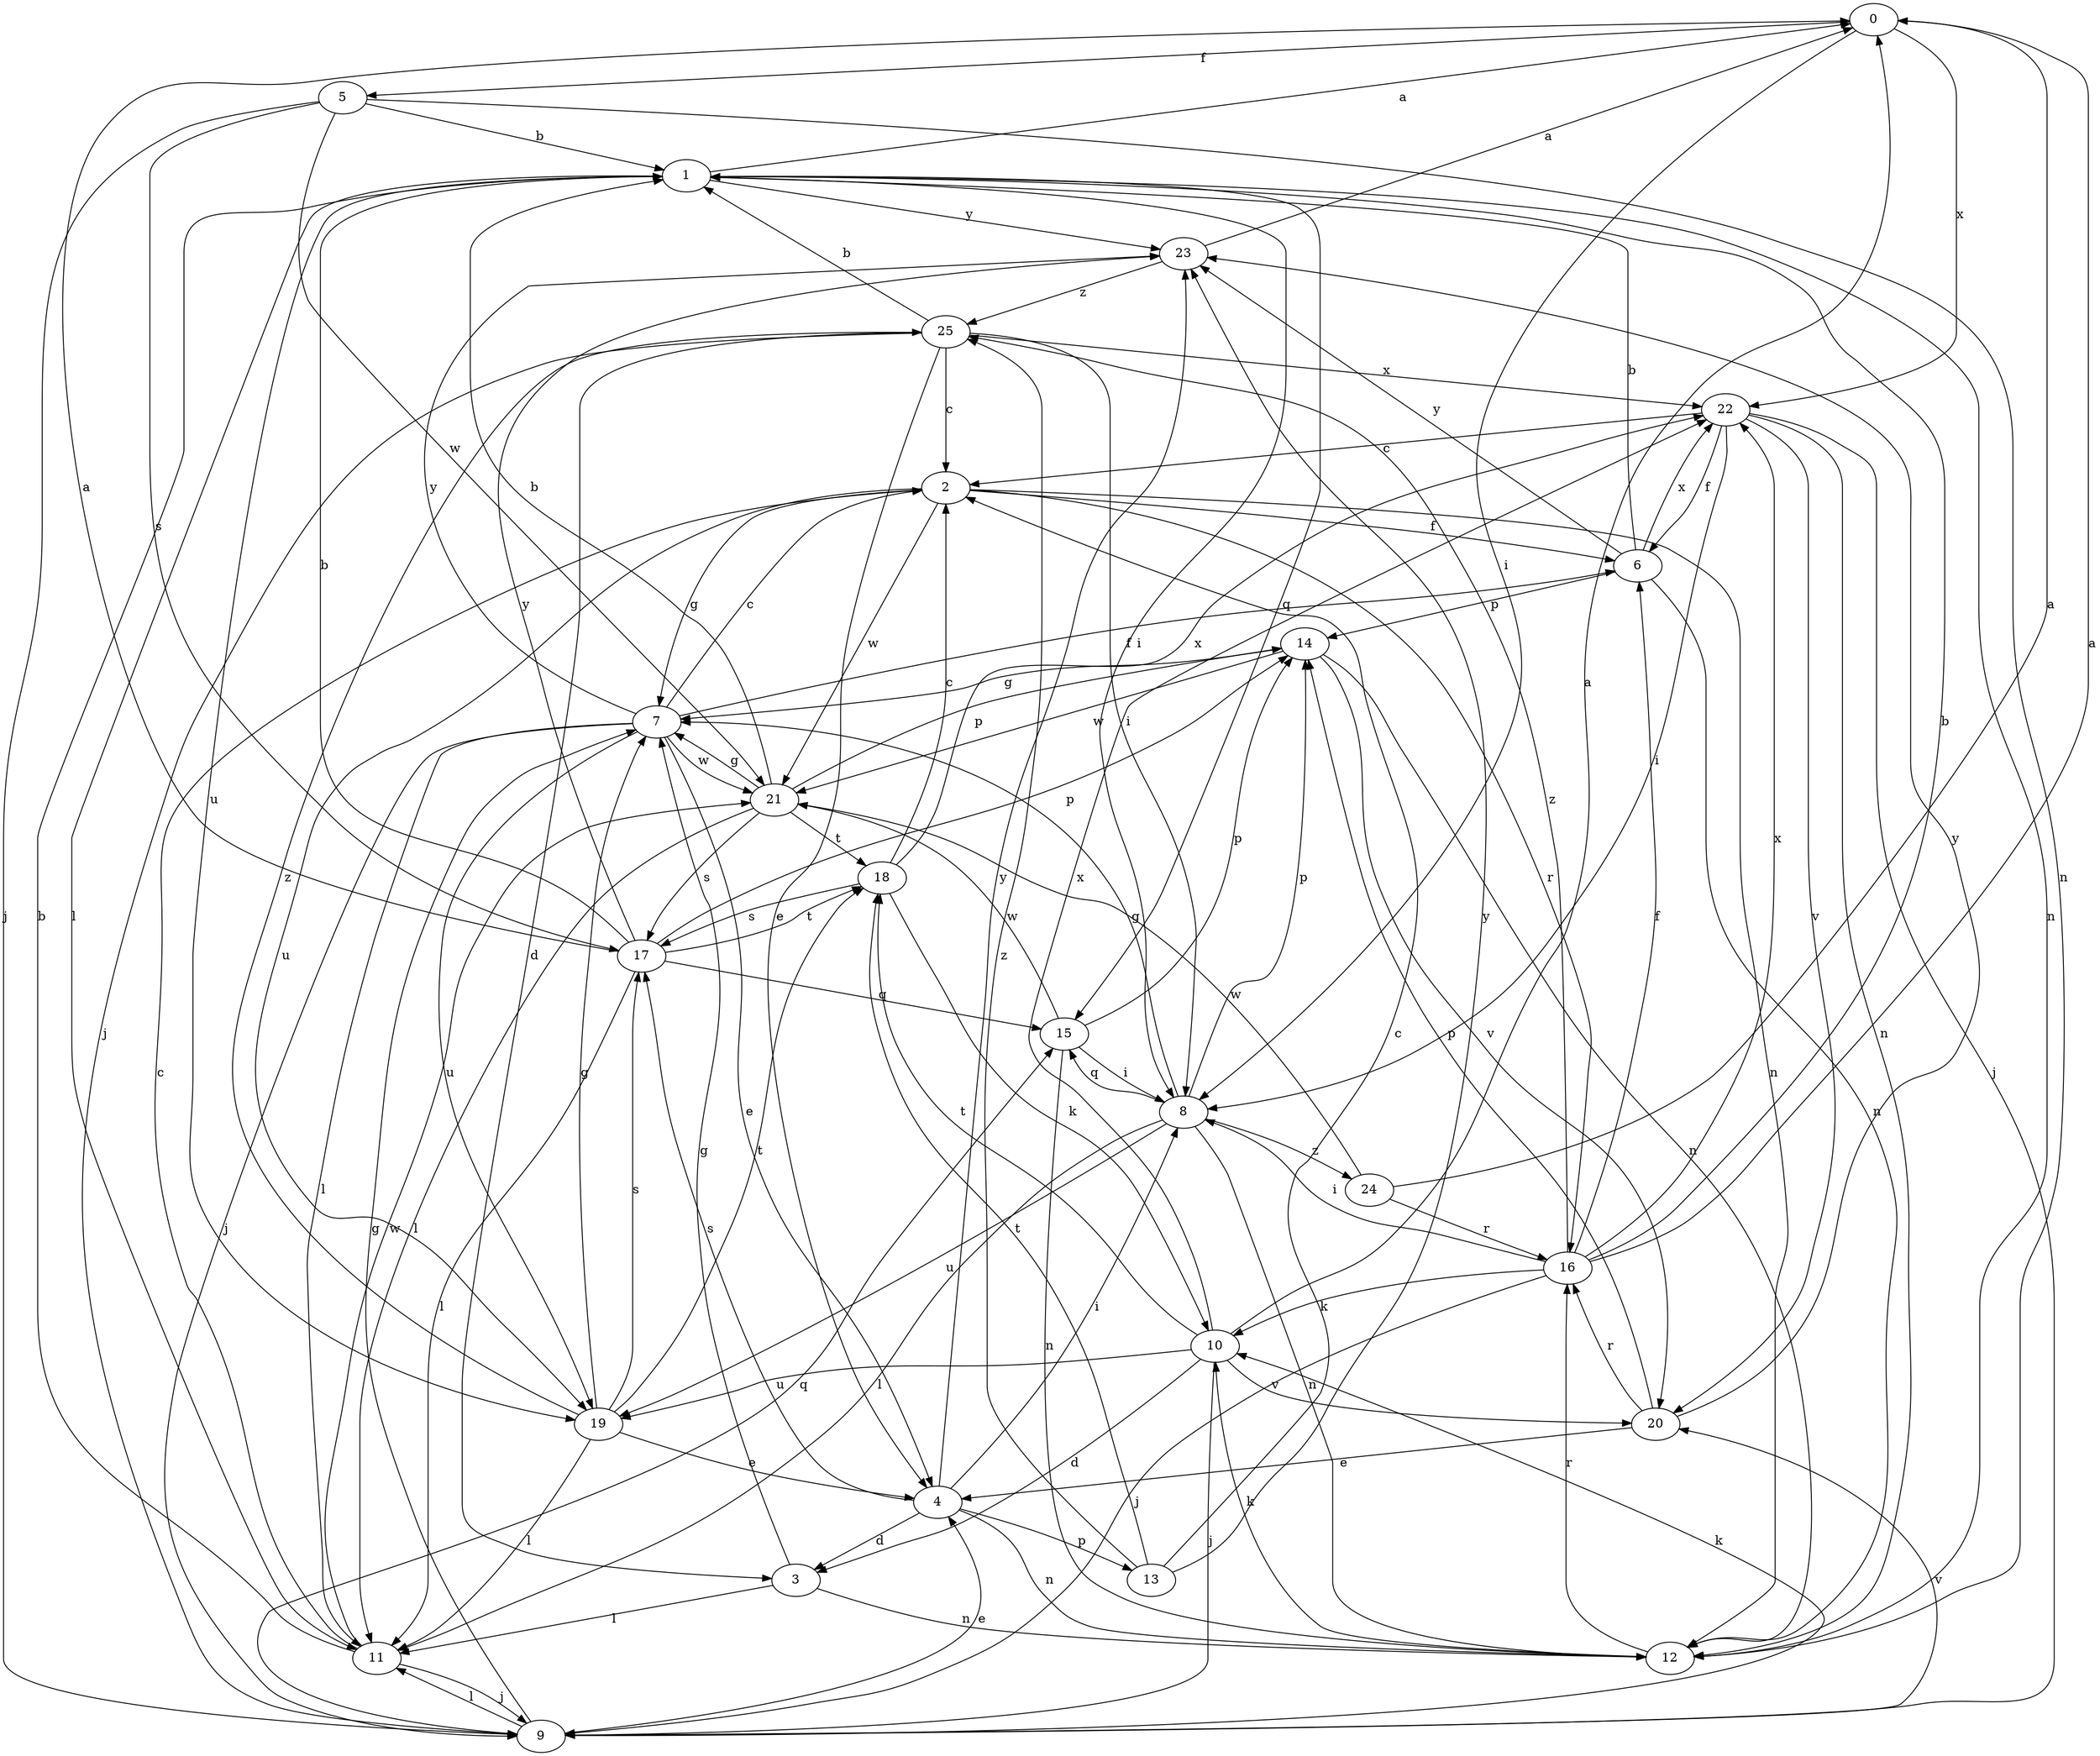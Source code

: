 strict digraph  {
0;
1;
2;
3;
4;
5;
6;
7;
8;
9;
10;
11;
12;
13;
14;
15;
16;
17;
18;
19;
20;
21;
22;
23;
24;
25;
0 -> 5  [label=f];
0 -> 8  [label=i];
0 -> 22  [label=x];
1 -> 0  [label=a];
1 -> 8  [label=i];
1 -> 11  [label=l];
1 -> 12  [label=n];
1 -> 15  [label=q];
1 -> 19  [label=u];
1 -> 23  [label=y];
2 -> 6  [label=f];
2 -> 7  [label=g];
2 -> 12  [label=n];
2 -> 16  [label=r];
2 -> 19  [label=u];
2 -> 21  [label=w];
3 -> 7  [label=g];
3 -> 11  [label=l];
3 -> 12  [label=n];
4 -> 3  [label=d];
4 -> 8  [label=i];
4 -> 12  [label=n];
4 -> 13  [label=p];
4 -> 17  [label=s];
4 -> 23  [label=y];
5 -> 1  [label=b];
5 -> 9  [label=j];
5 -> 12  [label=n];
5 -> 17  [label=s];
5 -> 21  [label=w];
6 -> 1  [label=b];
6 -> 12  [label=n];
6 -> 14  [label=p];
6 -> 22  [label=x];
6 -> 23  [label=y];
7 -> 2  [label=c];
7 -> 4  [label=e];
7 -> 6  [label=f];
7 -> 9  [label=j];
7 -> 11  [label=l];
7 -> 19  [label=u];
7 -> 21  [label=w];
7 -> 23  [label=y];
8 -> 7  [label=g];
8 -> 11  [label=l];
8 -> 12  [label=n];
8 -> 14  [label=p];
8 -> 15  [label=q];
8 -> 19  [label=u];
8 -> 24  [label=z];
9 -> 4  [label=e];
9 -> 7  [label=g];
9 -> 10  [label=k];
9 -> 11  [label=l];
9 -> 15  [label=q];
9 -> 20  [label=v];
10 -> 0  [label=a];
10 -> 3  [label=d];
10 -> 9  [label=j];
10 -> 18  [label=t];
10 -> 19  [label=u];
10 -> 20  [label=v];
10 -> 22  [label=x];
11 -> 1  [label=b];
11 -> 2  [label=c];
11 -> 9  [label=j];
11 -> 21  [label=w];
12 -> 10  [label=k];
12 -> 16  [label=r];
13 -> 2  [label=c];
13 -> 18  [label=t];
13 -> 23  [label=y];
13 -> 25  [label=z];
14 -> 7  [label=g];
14 -> 12  [label=n];
14 -> 20  [label=v];
14 -> 21  [label=w];
15 -> 8  [label=i];
15 -> 12  [label=n];
15 -> 14  [label=p];
15 -> 21  [label=w];
16 -> 0  [label=a];
16 -> 1  [label=b];
16 -> 6  [label=f];
16 -> 8  [label=i];
16 -> 9  [label=j];
16 -> 10  [label=k];
16 -> 22  [label=x];
16 -> 25  [label=z];
17 -> 0  [label=a];
17 -> 1  [label=b];
17 -> 11  [label=l];
17 -> 14  [label=p];
17 -> 15  [label=q];
17 -> 18  [label=t];
17 -> 23  [label=y];
18 -> 2  [label=c];
18 -> 10  [label=k];
18 -> 17  [label=s];
18 -> 22  [label=x];
19 -> 4  [label=e];
19 -> 7  [label=g];
19 -> 11  [label=l];
19 -> 17  [label=s];
19 -> 18  [label=t];
19 -> 25  [label=z];
20 -> 4  [label=e];
20 -> 14  [label=p];
20 -> 16  [label=r];
20 -> 23  [label=y];
21 -> 1  [label=b];
21 -> 7  [label=g];
21 -> 11  [label=l];
21 -> 14  [label=p];
21 -> 17  [label=s];
21 -> 18  [label=t];
22 -> 2  [label=c];
22 -> 6  [label=f];
22 -> 8  [label=i];
22 -> 9  [label=j];
22 -> 12  [label=n];
22 -> 20  [label=v];
23 -> 0  [label=a];
23 -> 25  [label=z];
24 -> 0  [label=a];
24 -> 16  [label=r];
24 -> 21  [label=w];
25 -> 1  [label=b];
25 -> 2  [label=c];
25 -> 3  [label=d];
25 -> 4  [label=e];
25 -> 8  [label=i];
25 -> 9  [label=j];
25 -> 22  [label=x];
}

